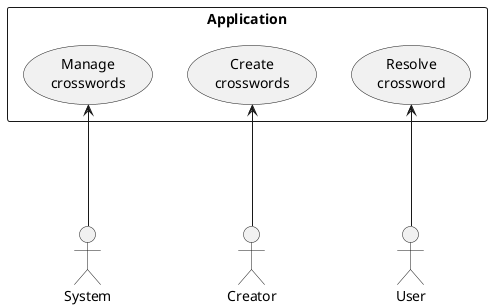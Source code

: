 @startuml

actor User
actor Creator
actor System

rectangle Application {
    User -up--> (Resolve\ncrossword) 

    Creator -up--> (Create\ncrosswords)

    System -up--> (Manage\ncrosswords)    
    

}

@enduml

